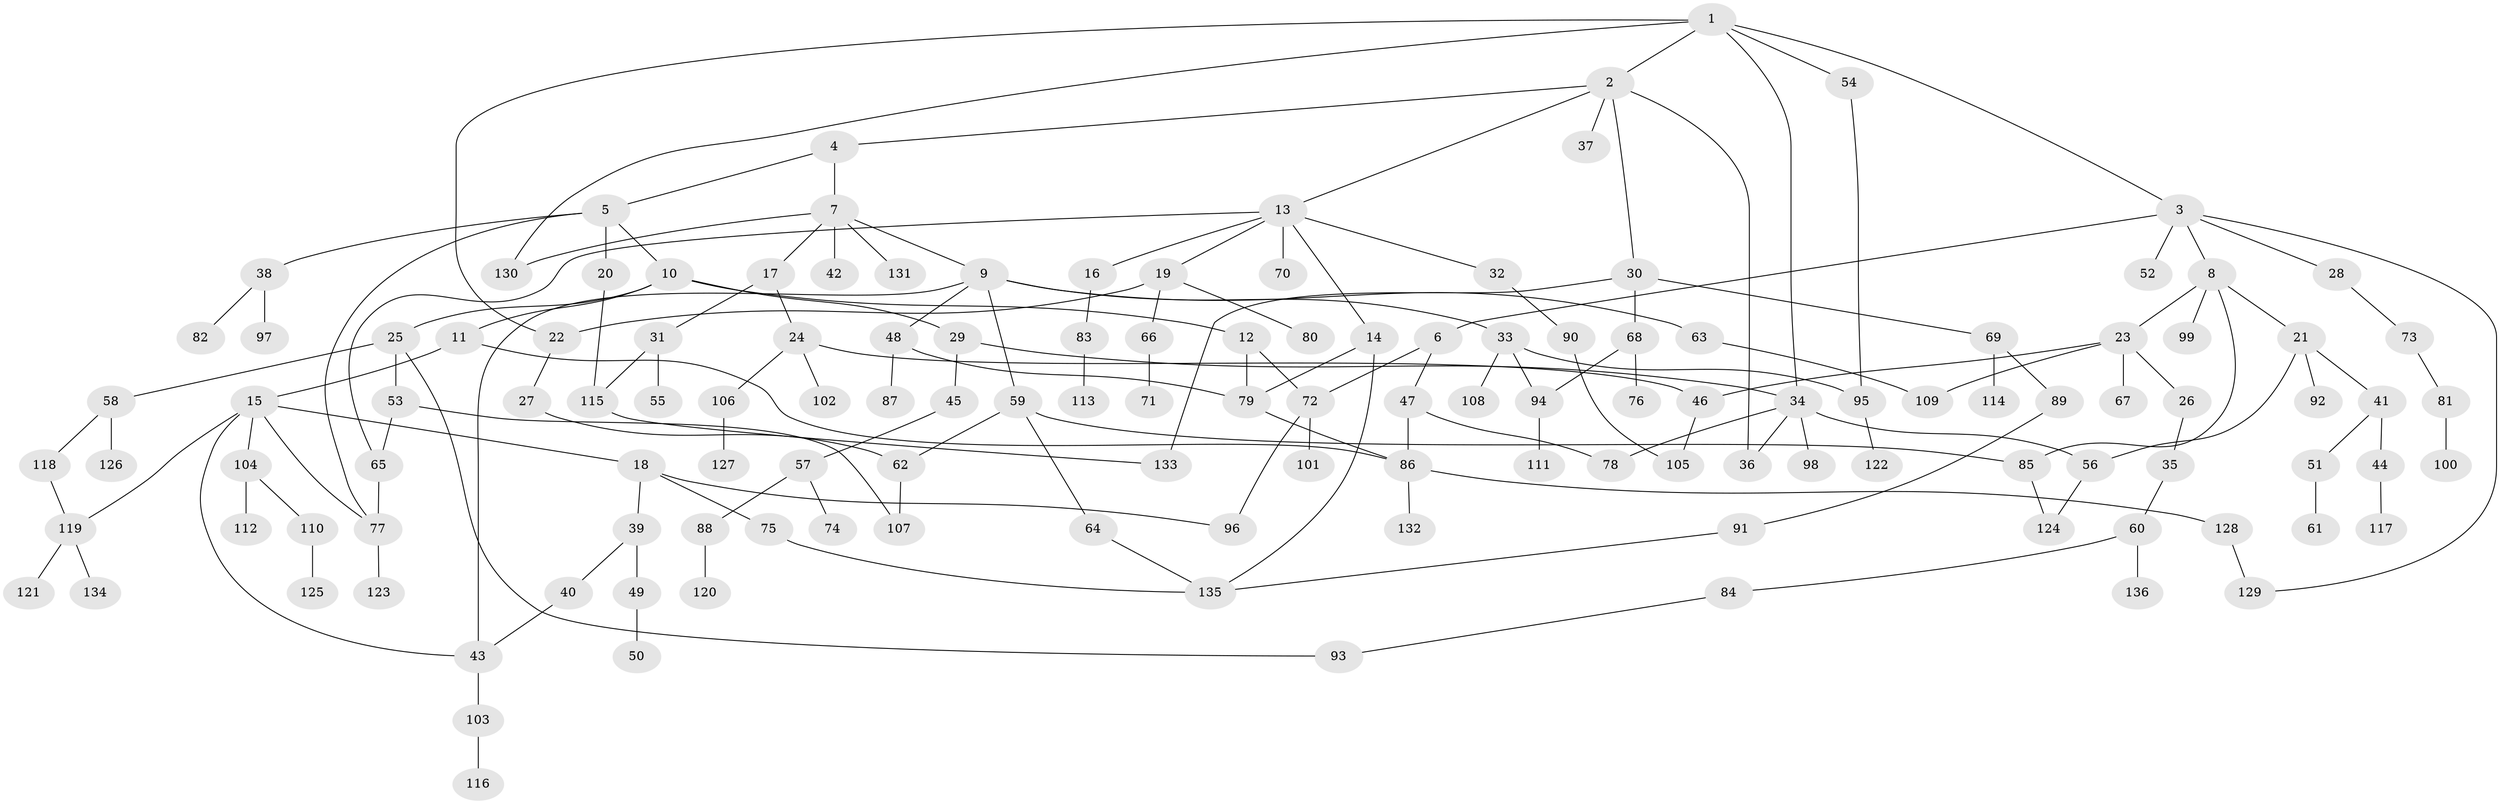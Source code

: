 // coarse degree distribution, {10: 0.011111111111111112, 7: 0.044444444444444446, 3: 0.17777777777777778, 6: 0.03333333333333333, 5: 0.05555555555555555, 8: 0.022222222222222223, 2: 0.26666666666666666, 4: 0.06666666666666667, 1: 0.32222222222222224}
// Generated by graph-tools (version 1.1) at 2025/41/03/06/25 10:41:28]
// undirected, 136 vertices, 169 edges
graph export_dot {
graph [start="1"]
  node [color=gray90,style=filled];
  1;
  2;
  3;
  4;
  5;
  6;
  7;
  8;
  9;
  10;
  11;
  12;
  13;
  14;
  15;
  16;
  17;
  18;
  19;
  20;
  21;
  22;
  23;
  24;
  25;
  26;
  27;
  28;
  29;
  30;
  31;
  32;
  33;
  34;
  35;
  36;
  37;
  38;
  39;
  40;
  41;
  42;
  43;
  44;
  45;
  46;
  47;
  48;
  49;
  50;
  51;
  52;
  53;
  54;
  55;
  56;
  57;
  58;
  59;
  60;
  61;
  62;
  63;
  64;
  65;
  66;
  67;
  68;
  69;
  70;
  71;
  72;
  73;
  74;
  75;
  76;
  77;
  78;
  79;
  80;
  81;
  82;
  83;
  84;
  85;
  86;
  87;
  88;
  89;
  90;
  91;
  92;
  93;
  94;
  95;
  96;
  97;
  98;
  99;
  100;
  101;
  102;
  103;
  104;
  105;
  106;
  107;
  108;
  109;
  110;
  111;
  112;
  113;
  114;
  115;
  116;
  117;
  118;
  119;
  120;
  121;
  122;
  123;
  124;
  125;
  126;
  127;
  128;
  129;
  130;
  131;
  132;
  133;
  134;
  135;
  136;
  1 -- 2;
  1 -- 3;
  1 -- 54;
  1 -- 22;
  1 -- 34;
  1 -- 130;
  2 -- 4;
  2 -- 13;
  2 -- 30;
  2 -- 36;
  2 -- 37;
  3 -- 6;
  3 -- 8;
  3 -- 28;
  3 -- 52;
  3 -- 129;
  4 -- 5;
  4 -- 7;
  5 -- 10;
  5 -- 20;
  5 -- 38;
  5 -- 77;
  6 -- 47;
  6 -- 72;
  7 -- 9;
  7 -- 17;
  7 -- 42;
  7 -- 130;
  7 -- 131;
  8 -- 21;
  8 -- 23;
  8 -- 85;
  8 -- 99;
  9 -- 33;
  9 -- 48;
  9 -- 59;
  9 -- 63;
  9 -- 43;
  10 -- 11;
  10 -- 12;
  10 -- 25;
  10 -- 29;
  11 -- 15;
  11 -- 86;
  12 -- 72;
  12 -- 79;
  13 -- 14;
  13 -- 16;
  13 -- 19;
  13 -- 32;
  13 -- 70;
  13 -- 65;
  14 -- 135;
  14 -- 79;
  15 -- 18;
  15 -- 104;
  15 -- 119;
  15 -- 43;
  15 -- 77;
  16 -- 83;
  17 -- 24;
  17 -- 31;
  18 -- 39;
  18 -- 75;
  18 -- 96;
  19 -- 22;
  19 -- 66;
  19 -- 80;
  20 -- 115;
  21 -- 41;
  21 -- 92;
  21 -- 56;
  22 -- 27;
  23 -- 26;
  23 -- 67;
  23 -- 46;
  23 -- 109;
  24 -- 46;
  24 -- 102;
  24 -- 106;
  25 -- 53;
  25 -- 58;
  25 -- 93;
  26 -- 35;
  27 -- 62;
  28 -- 73;
  29 -- 34;
  29 -- 45;
  30 -- 68;
  30 -- 69;
  30 -- 133;
  31 -- 55;
  31 -- 115;
  32 -- 90;
  33 -- 108;
  33 -- 94;
  33 -- 95;
  34 -- 56;
  34 -- 78;
  34 -- 98;
  34 -- 36;
  35 -- 60;
  38 -- 82;
  38 -- 97;
  39 -- 40;
  39 -- 49;
  40 -- 43;
  41 -- 44;
  41 -- 51;
  43 -- 103;
  44 -- 117;
  45 -- 57;
  46 -- 105;
  47 -- 86;
  47 -- 78;
  48 -- 79;
  48 -- 87;
  49 -- 50;
  51 -- 61;
  53 -- 65;
  53 -- 107;
  54 -- 95;
  56 -- 124;
  57 -- 74;
  57 -- 88;
  58 -- 118;
  58 -- 126;
  59 -- 64;
  59 -- 62;
  59 -- 85;
  60 -- 84;
  60 -- 136;
  62 -- 107;
  63 -- 109;
  64 -- 135;
  65 -- 77;
  66 -- 71;
  68 -- 76;
  68 -- 94;
  69 -- 89;
  69 -- 114;
  72 -- 96;
  72 -- 101;
  73 -- 81;
  75 -- 135;
  77 -- 123;
  79 -- 86;
  81 -- 100;
  83 -- 113;
  84 -- 93;
  85 -- 124;
  86 -- 128;
  86 -- 132;
  88 -- 120;
  89 -- 91;
  90 -- 105;
  91 -- 135;
  94 -- 111;
  95 -- 122;
  103 -- 116;
  104 -- 110;
  104 -- 112;
  106 -- 127;
  110 -- 125;
  115 -- 133;
  118 -- 119;
  119 -- 121;
  119 -- 134;
  128 -- 129;
}
